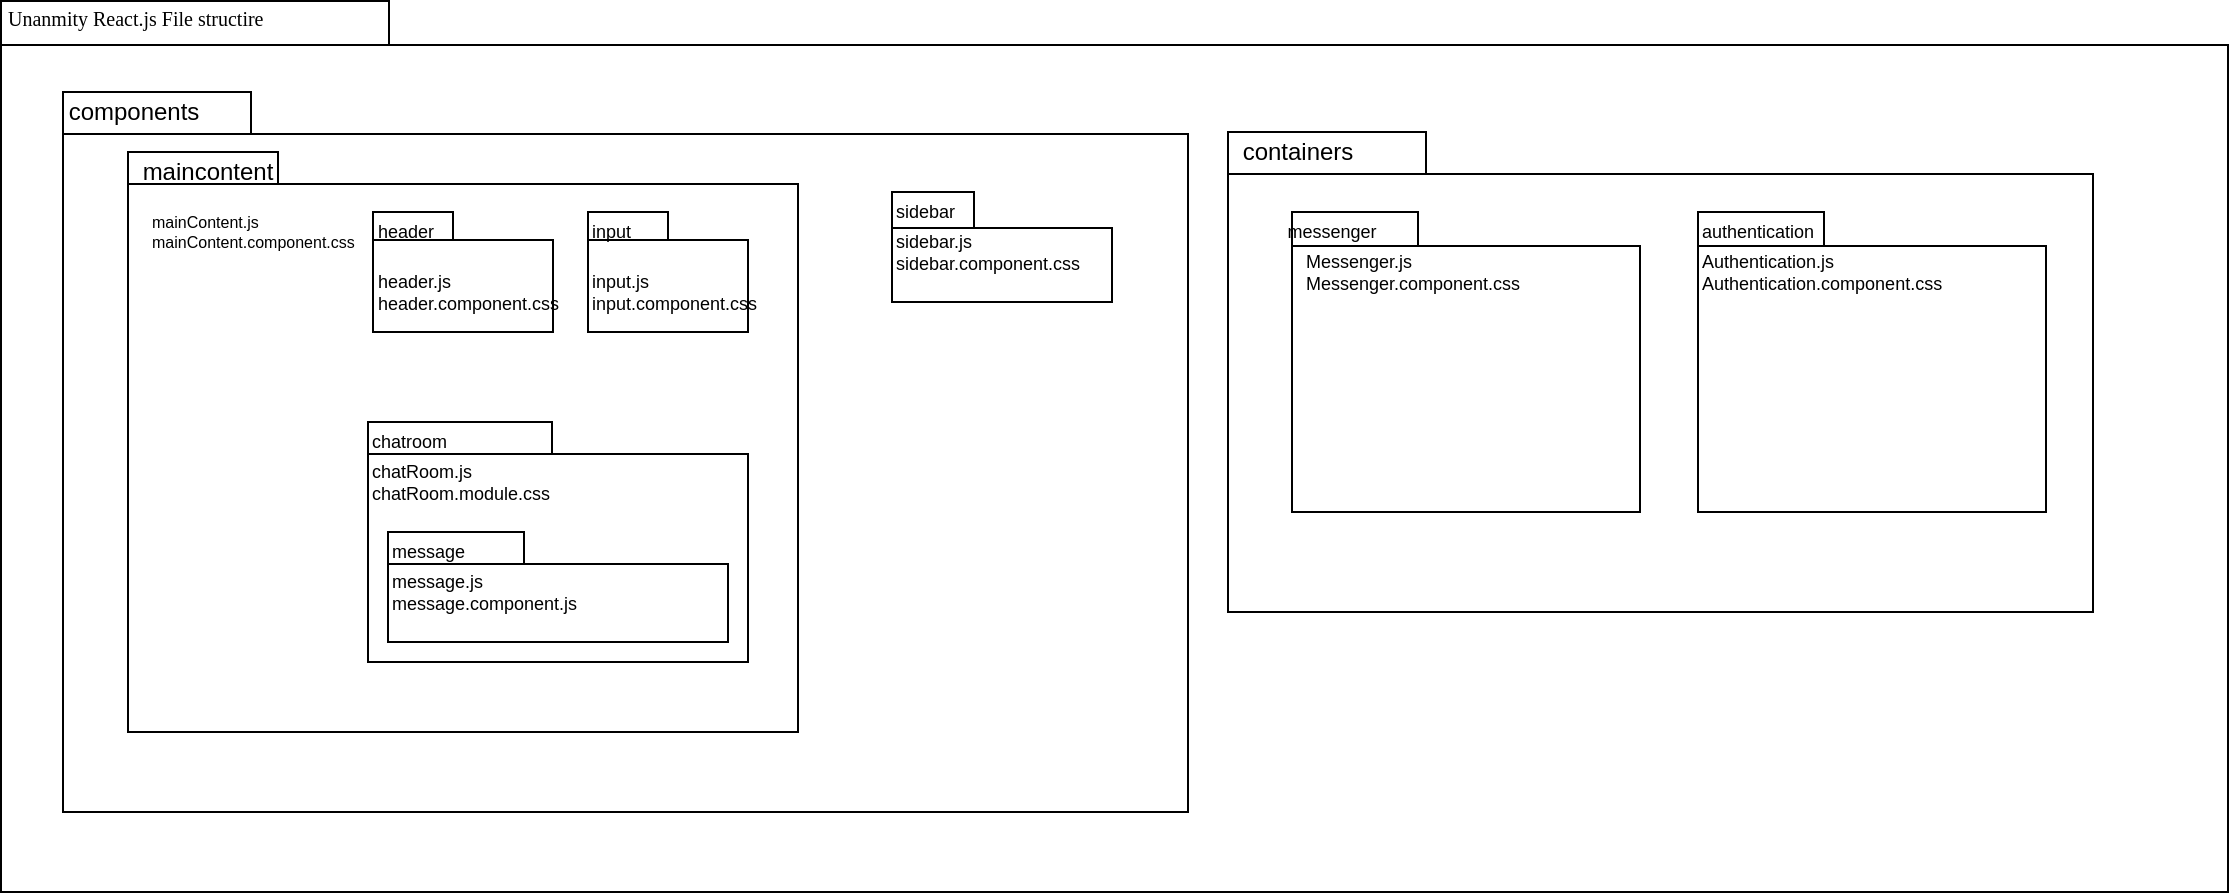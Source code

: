 <mxfile version="12.7.8" type="device"><diagram name="Page-1" id="b5b7bab2-c9e2-2cf4-8b2a-24fd1a2a6d21"><mxGraphModel dx="1628" dy="606" grid="1" gridSize="10" guides="1" tooltips="1" connect="1" arrows="1" fold="1" page="1" pageScale="1" pageWidth="827" pageHeight="1169" background="#ffffff" math="0" shadow="0"><root><mxCell id="0"/><mxCell id="1" parent="0"/><mxCell id="6e0c8c40b5770093-72" value="" style="shape=folder;fontStyle=1;spacingTop=10;tabWidth=194;tabHeight=22;tabPosition=left;html=1;rounded=0;shadow=0;comic=0;labelBackgroundColor=none;strokeWidth=1;fillColor=none;fontFamily=Verdana;fontSize=10;align=center;" parent="1" vertex="1"><mxGeometry x="326.5" y="114.5" width="1113.5" height="445.5" as="geometry"/></mxCell><mxCell id="6e0c8c40b5770093-73" value="Unanmity React.js File structire" style="text;html=1;align=left;verticalAlign=top;spacingTop=-4;fontSize=10;fontFamily=Verdana" parent="1" vertex="1"><mxGeometry x="327.5" y="114.5" width="130" height="20" as="geometry"/></mxCell><mxCell id="9TFMItBNY1W_2BtzpqrY-1" value="" style="shape=folder;fontStyle=1;spacingTop=10;tabWidth=94;tabHeight=21;tabPosition=left;html=1;" parent="1" vertex="1"><mxGeometry x="357.5" y="160" width="562.5" height="360" as="geometry"/></mxCell><mxCell id="9TFMItBNY1W_2BtzpqrY-2" value="&amp;nbsp;&amp;nbsp;&amp;nbsp;&amp;nbsp; " style="shape=folder;fontStyle=1;spacingTop=10;tabWidth=99;tabHeight=21;tabPosition=left;html=1;" parent="1" vertex="1"><mxGeometry x="940" y="180" width="432.5" height="240" as="geometry"/></mxCell><mxCell id="9TFMItBNY1W_2BtzpqrY-3" value="containers" style="text;html=1;strokeColor=none;fillColor=none;align=center;verticalAlign=middle;whiteSpace=wrap;rounded=0;" parent="1" vertex="1"><mxGeometry x="955" y="180" width="40" height="20" as="geometry"/></mxCell><mxCell id="9TFMItBNY1W_2BtzpqrY-4" value="components" style="text;html=1;strokeColor=none;fillColor=none;align=center;verticalAlign=middle;whiteSpace=wrap;rounded=0;" parent="1" vertex="1"><mxGeometry x="372.5" y="160" width="40" height="20" as="geometry"/></mxCell><mxCell id="9TFMItBNY1W_2BtzpqrY-5" value="" style="shape=folder;fontStyle=1;spacingTop=10;tabWidth=75;tabHeight=16;tabPosition=left;html=1;" parent="1" vertex="1"><mxGeometry x="390" y="190" width="335" height="290" as="geometry"/></mxCell><mxCell id="9TFMItBNY1W_2BtzpqrY-7" value="maincontent" style="text;html=1;strokeColor=none;fillColor=none;align=center;verticalAlign=middle;whiteSpace=wrap;rounded=0;fontStyle=0" parent="1" vertex="1"><mxGeometry x="390" y="190" width="80" height="20" as="geometry"/></mxCell><mxCell id="9TFMItBNY1W_2BtzpqrY-9" value="" style="shape=folder;fontStyle=1;spacingTop=10;tabWidth=40;tabHeight=14;tabPosition=left;html=1;align=left;" parent="1" vertex="1"><mxGeometry x="512.5" y="220" width="90" height="60" as="geometry"/></mxCell><mxCell id="9TFMItBNY1W_2BtzpqrY-10" value="&lt;div style=&quot;font-size: 9px;&quot; align=&quot;left&quot;&gt;header&lt;/div&gt;" style="text;html=1;strokeColor=none;fillColor=none;align=left;verticalAlign=middle;whiteSpace=wrap;rounded=0;fontStyle=0;fontSize=9;" parent="1" vertex="1"><mxGeometry x="512.5" y="220" width="40" height="20" as="geometry"/></mxCell><mxCell id="9TFMItBNY1W_2BtzpqrY-11" value="&lt;div&gt;header.js&lt;/div&gt;&lt;div&gt;header.component.css&lt;br&gt;&lt;/div&gt;" style="text;html=1;strokeColor=none;fillColor=none;align=left;verticalAlign=middle;whiteSpace=wrap;rounded=0;fontSize=9;" parent="1" vertex="1"><mxGeometry x="512.5" y="240" width="80" height="40" as="geometry"/></mxCell><mxCell id="9TFMItBNY1W_2BtzpqrY-18" value="" style="shape=folder;fontStyle=1;spacingTop=10;tabWidth=40;tabHeight=14;tabPosition=left;html=1;align=left;" parent="1" vertex="1"><mxGeometry x="620" y="220" width="80" height="60" as="geometry"/></mxCell><mxCell id="9TFMItBNY1W_2BtzpqrY-19" value="&lt;div&gt;input.js&lt;/div&gt;&lt;div&gt;input.component.css&lt;br&gt;&lt;/div&gt;" style="text;html=1;strokeColor=none;fillColor=none;align=left;verticalAlign=middle;whiteSpace=wrap;rounded=0;fontSize=9;" parent="1" vertex="1"><mxGeometry x="620" y="240" width="80" height="40" as="geometry"/></mxCell><mxCell id="9TFMItBNY1W_2BtzpqrY-20" value="input" style="text;html=1;strokeColor=none;fillColor=none;align=left;verticalAlign=middle;whiteSpace=wrap;rounded=0;fontSize=9;" parent="1" vertex="1"><mxGeometry x="620" y="220" width="40" height="20" as="geometry"/></mxCell><mxCell id="9TFMItBNY1W_2BtzpqrY-26" value="" style="shape=folder;fontStyle=1;spacingTop=10;tabWidth=92;tabHeight=16;tabPosition=left;html=1;fontSize=9;align=left;" parent="1" vertex="1"><mxGeometry x="510" y="325" width="190" height="120" as="geometry"/></mxCell><mxCell id="9TFMItBNY1W_2BtzpqrY-27" value="chatroom" style="text;html=1;strokeColor=none;fillColor=none;align=left;verticalAlign=middle;whiteSpace=wrap;rounded=0;fontSize=9;" parent="1" vertex="1"><mxGeometry x="510" y="325" width="40" height="20" as="geometry"/></mxCell><mxCell id="9TFMItBNY1W_2BtzpqrY-28" value="&lt;div&gt;chatRoom.js&lt;/div&gt;&lt;div&gt;chatRoom.module.css&lt;br&gt;&lt;/div&gt;" style="text;html=1;strokeColor=none;fillColor=none;align=left;verticalAlign=middle;whiteSpace=wrap;rounded=0;fontSize=9;" parent="1" vertex="1"><mxGeometry x="510" y="345" width="40" height="20" as="geometry"/></mxCell><mxCell id="9TFMItBNY1W_2BtzpqrY-29" value="" style="shape=folder;fontStyle=1;spacingTop=10;tabWidth=68;tabHeight=16;tabPosition=left;html=1;fontSize=9;align=left;" parent="1" vertex="1"><mxGeometry x="520" y="380" width="170" height="55" as="geometry"/></mxCell><mxCell id="9TFMItBNY1W_2BtzpqrY-30" value="message" style="text;html=1;strokeColor=none;fillColor=none;align=left;verticalAlign=middle;whiteSpace=wrap;rounded=0;fontSize=9;" parent="1" vertex="1"><mxGeometry x="520" y="380" width="40" height="20" as="geometry"/></mxCell><mxCell id="9TFMItBNY1W_2BtzpqrY-31" value="&lt;div&gt;message.js&lt;/div&gt;&lt;div&gt;message.component.js&lt;br&gt;&lt;/div&gt;" style="text;html=1;strokeColor=none;fillColor=none;align=left;verticalAlign=middle;whiteSpace=wrap;rounded=0;fontSize=9;" parent="1" vertex="1"><mxGeometry x="520" y="400" width="40" height="20" as="geometry"/></mxCell><mxCell id="9TFMItBNY1W_2BtzpqrY-32" value="" style="shape=folder;fontStyle=1;spacingTop=10;tabWidth=41;tabHeight=18;tabPosition=left;html=1;" parent="1" vertex="1"><mxGeometry x="772" y="210" width="110" height="55" as="geometry"/></mxCell><mxCell id="9TFMItBNY1W_2BtzpqrY-33" value="sidebar" style="text;html=1;strokeColor=none;fillColor=none;align=left;verticalAlign=middle;whiteSpace=wrap;rounded=0;fontSize=9;" parent="1" vertex="1"><mxGeometry x="772" y="210" width="40" height="20" as="geometry"/></mxCell><mxCell id="9TFMItBNY1W_2BtzpqrY-34" value="&lt;div&gt;sidebar.js&lt;/div&gt;&lt;div&gt;sidebar.component.css&lt;br&gt;&lt;/div&gt;" style="text;html=1;strokeColor=none;fillColor=none;align=left;verticalAlign=middle;whiteSpace=wrap;rounded=0;fontSize=9;" parent="1" vertex="1"><mxGeometry x="772" y="230" width="40" height="20" as="geometry"/></mxCell><mxCell id="9TFMItBNY1W_2BtzpqrY-42" value="" style="shape=folder;fontStyle=1;spacingTop=10;tabWidth=63;tabHeight=17;tabPosition=left;html=1;fontSize=9;align=left;" parent="1" vertex="1"><mxGeometry x="972" y="220" width="174" height="150" as="geometry"/></mxCell><mxCell id="9TFMItBNY1W_2BtzpqrY-43" value="messenger" style="text;html=1;strokeColor=none;fillColor=none;align=center;verticalAlign=middle;whiteSpace=wrap;rounded=0;fontSize=9;" parent="1" vertex="1"><mxGeometry x="972" y="220" width="40" height="20" as="geometry"/></mxCell><mxCell id="9TFMItBNY1W_2BtzpqrY-44" value="&lt;div&gt;Messenger.js&lt;/div&gt;&lt;div&gt;Messenger.component.css&lt;br&gt;&lt;/div&gt;" style="text;html=1;strokeColor=none;fillColor=none;align=left;verticalAlign=middle;whiteSpace=wrap;rounded=0;fontSize=9;" parent="1" vertex="1"><mxGeometry x="976.5" y="240" width="40" height="20" as="geometry"/></mxCell><mxCell id="9TFMItBNY1W_2BtzpqrY-45" value="" style="shape=folder;fontStyle=1;spacingTop=10;tabWidth=63;tabHeight=17;tabPosition=left;html=1;fontSize=9;align=left;" parent="1" vertex="1"><mxGeometry x="1175" y="220" width="174" height="150" as="geometry"/></mxCell><mxCell id="9TFMItBNY1W_2BtzpqrY-46" value="authentication" style="text;html=1;strokeColor=none;fillColor=none;align=left;verticalAlign=middle;whiteSpace=wrap;rounded=0;fontSize=9;" parent="1" vertex="1"><mxGeometry x="1175" y="220" width="40" height="20" as="geometry"/></mxCell><mxCell id="9TFMItBNY1W_2BtzpqrY-47" value="&lt;div&gt;Authentication.js&lt;/div&gt;&lt;div&gt;Authentication.component.css&lt;br&gt;&lt;/div&gt;" style="text;html=1;strokeColor=none;fillColor=none;align=left;verticalAlign=middle;whiteSpace=wrap;rounded=0;fontSize=9;" parent="1" vertex="1"><mxGeometry x="1175" y="240" width="40" height="20" as="geometry"/></mxCell><mxCell id="80gB2xk49o2xTJCxdvrw-1" value="&lt;div style=&quot;font-size: 8px;&quot;&gt;&lt;font style=&quot;font-size: 8px;&quot;&gt;mainContent.js&lt;/font&gt;&lt;/div&gt;&lt;div style=&quot;font-size: 8px;&quot;&gt;&lt;font style=&quot;font-size: 8px;&quot;&gt;mainContent.component.css&lt;br style=&quot;font-size: 8px;&quot;&gt;&lt;/font&gt;&lt;/div&gt;" style="text;html=1;strokeColor=none;fillColor=none;align=left;verticalAlign=middle;whiteSpace=wrap;rounded=0;fontSize=8;" vertex="1" parent="1"><mxGeometry x="400" y="220" width="40" height="20" as="geometry"/></mxCell></root></mxGraphModel></diagram></mxfile>